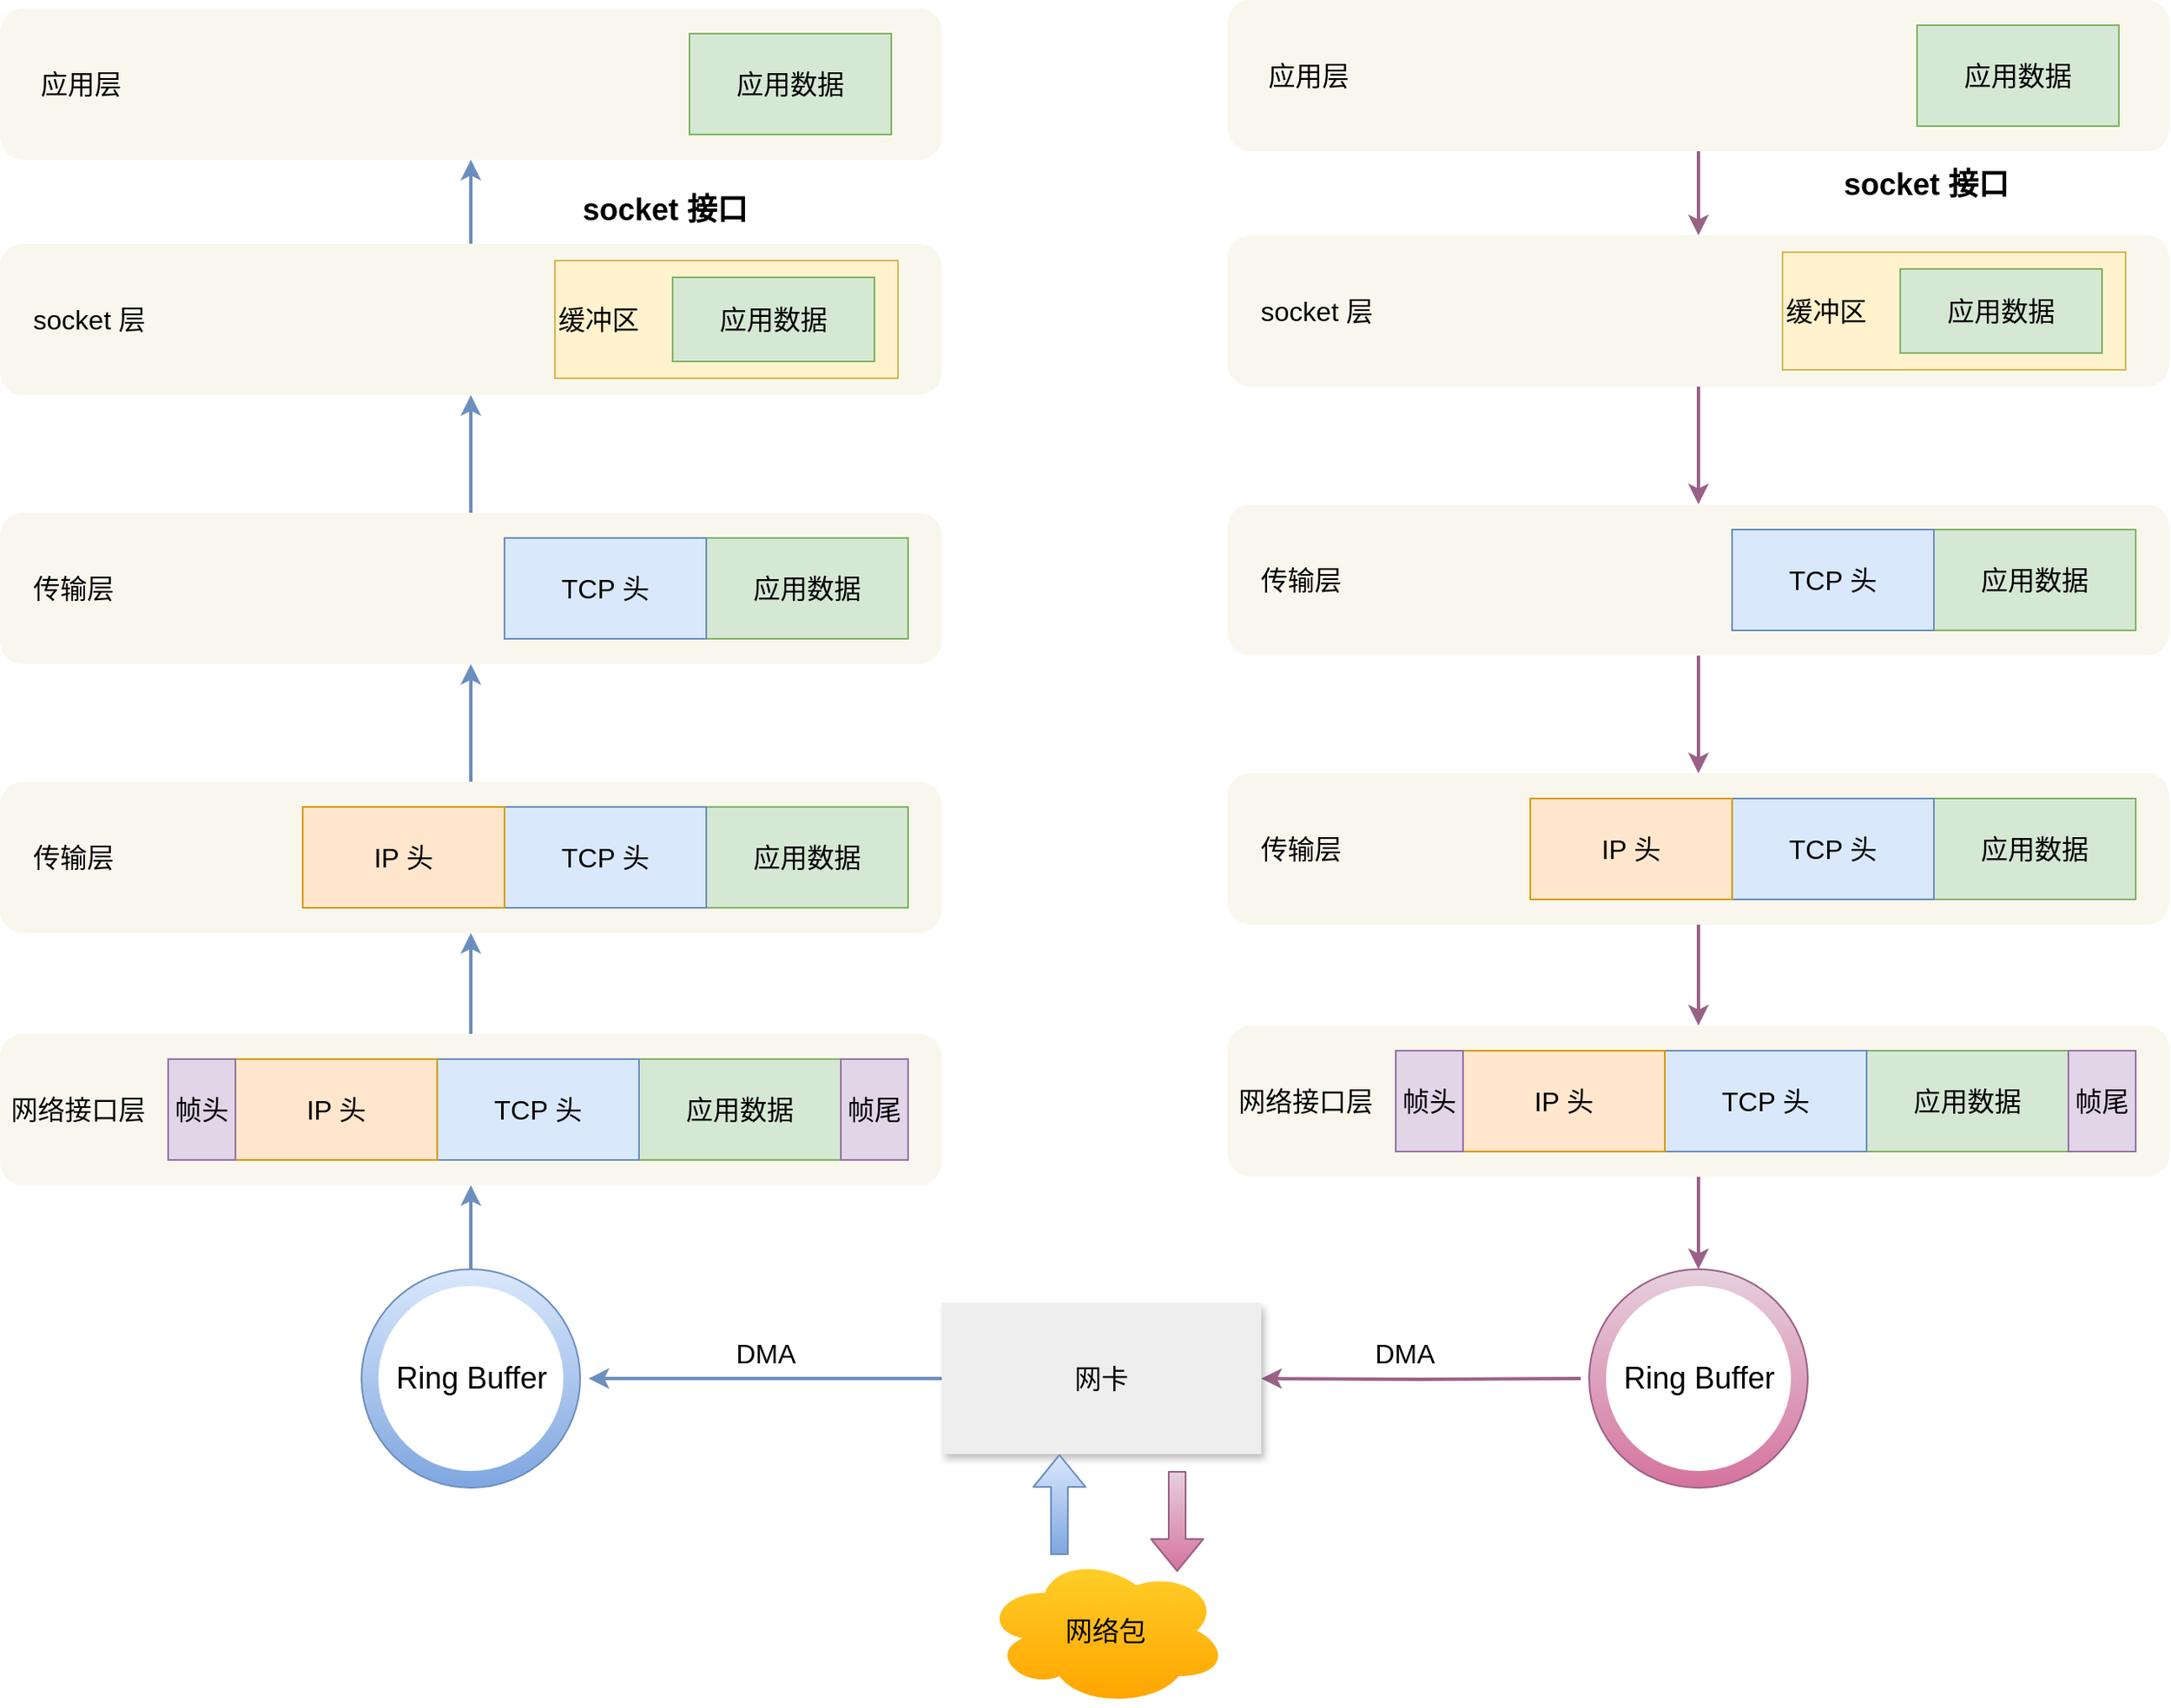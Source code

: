 <mxfile version="13.10.9" type="github">
  <diagram id="-TsFaH89Y6JF8rdivMGv" name="第 1 页">
    <mxGraphModel dx="2664" dy="970" grid="1" gridSize="10" guides="1" tooltips="1" connect="1" arrows="1" fold="1" page="1" pageScale="1" pageWidth="827" pageHeight="1169" math="0" shadow="0">
      <root>
        <mxCell id="0" />
        <mxCell id="1" parent="0" />
        <mxCell id="-ILTjVAUCFsbDCht_4rs-28" style="edgeStyle=orthogonalEdgeStyle;rounded=0;orthogonalLoop=1;jettySize=auto;html=1;entryX=0.5;entryY=1;entryDx=0;entryDy=0;strokeWidth=2;gradientColor=#7ea6e0;fillColor=#dae8fc;strokeColor=#6c8ebf;" edge="1" parent="1" source="-ILTjVAUCFsbDCht_4rs-26" target="-ILTjVAUCFsbDCht_4rs-25">
          <mxGeometry relative="1" as="geometry" />
        </mxCell>
        <mxCell id="-ILTjVAUCFsbDCht_4rs-26" value="&amp;nbsp;网络接口层" style="rounded=1;whiteSpace=wrap;html=1;shadow=0;fontSize=16;fillColor=#f9f7ed;align=left;strokeColor=none;" vertex="1" parent="1">
          <mxGeometry x="-120" y="750" width="560" height="90" as="geometry" />
        </mxCell>
        <mxCell id="-ILTjVAUCFsbDCht_4rs-29" style="edgeStyle=orthogonalEdgeStyle;rounded=0;orthogonalLoop=1;jettySize=auto;html=1;entryX=0.5;entryY=1;entryDx=0;entryDy=0;strokeWidth=2;gradientColor=#7ea6e0;fillColor=#dae8fc;strokeColor=#6c8ebf;" edge="1" parent="1" source="-ILTjVAUCFsbDCht_4rs-25" target="-ILTjVAUCFsbDCht_4rs-21">
          <mxGeometry relative="1" as="geometry" />
        </mxCell>
        <mxCell id="-ILTjVAUCFsbDCht_4rs-25" value="&amp;nbsp; &amp;nbsp; 传输层" style="rounded=1;whiteSpace=wrap;html=1;shadow=0;fontSize=16;fillColor=#f9f7ed;align=left;strokeColor=none;" vertex="1" parent="1">
          <mxGeometry x="-120" y="600" width="560" height="90" as="geometry" />
        </mxCell>
        <mxCell id="-ILTjVAUCFsbDCht_4rs-30" style="edgeStyle=orthogonalEdgeStyle;rounded=0;orthogonalLoop=1;jettySize=auto;html=1;entryX=0.5;entryY=1;entryDx=0;entryDy=0;strokeWidth=2;gradientColor=#7ea6e0;fillColor=#dae8fc;strokeColor=#6c8ebf;" edge="1" parent="1" source="-ILTjVAUCFsbDCht_4rs-21" target="-ILTjVAUCFsbDCht_4rs-18">
          <mxGeometry relative="1" as="geometry" />
        </mxCell>
        <mxCell id="-ILTjVAUCFsbDCht_4rs-21" value="&amp;nbsp; &amp;nbsp; 传输层" style="rounded=1;whiteSpace=wrap;html=1;shadow=0;fontSize=16;fillColor=#f9f7ed;align=left;strokeColor=none;" vertex="1" parent="1">
          <mxGeometry x="-120" y="440" width="560" height="90" as="geometry" />
        </mxCell>
        <mxCell id="-ILTjVAUCFsbDCht_4rs-31" style="edgeStyle=orthogonalEdgeStyle;rounded=0;orthogonalLoop=1;jettySize=auto;html=1;entryX=0.5;entryY=1;entryDx=0;entryDy=0;strokeWidth=2;gradientColor=#7ea6e0;fillColor=#dae8fc;strokeColor=#6c8ebf;" edge="1" parent="1" source="-ILTjVAUCFsbDCht_4rs-18" target="-ILTjVAUCFsbDCht_4rs-13">
          <mxGeometry relative="1" as="geometry" />
        </mxCell>
        <mxCell id="-ILTjVAUCFsbDCht_4rs-18" value="&amp;nbsp; &amp;nbsp; socket 层" style="rounded=1;whiteSpace=wrap;html=1;shadow=0;fontSize=16;fillColor=#f9f7ed;align=left;strokeColor=none;" vertex="1" parent="1">
          <mxGeometry x="-120" y="280" width="560" height="90" as="geometry" />
        </mxCell>
        <mxCell id="-ILTjVAUCFsbDCht_4rs-20" value="缓冲区" style="rounded=0;whiteSpace=wrap;html=1;fontSize=16;shadow=0;fillColor=#fff2cc;strokeColor=#d6b656;align=left;" vertex="1" parent="1">
          <mxGeometry x="210" y="290" width="204" height="70" as="geometry" />
        </mxCell>
        <mxCell id="-ILTjVAUCFsbDCht_4rs-13" value="&amp;nbsp; &amp;nbsp; &amp;nbsp;应用层" style="rounded=1;whiteSpace=wrap;html=1;shadow=0;fontSize=16;fillColor=#f9f7ed;align=left;strokeColor=none;" vertex="1" parent="1">
          <mxGeometry x="-120" y="140" width="560" height="90" as="geometry" />
        </mxCell>
        <mxCell id="-ILTjVAUCFsbDCht_4rs-2" value="应用数据" style="rounded=0;whiteSpace=wrap;html=1;fontSize=16;shadow=0;fillColor=#d5e8d4;strokeColor=#82b366;" vertex="1" parent="1">
          <mxGeometry x="290" y="155" width="120" height="60" as="geometry" />
        </mxCell>
        <mxCell id="-ILTjVAUCFsbDCht_4rs-3" value="应用数据" style="rounded=0;whiteSpace=wrap;html=1;fontSize=16;shadow=0;fillColor=#d5e8d4;strokeColor=#82b366;" vertex="1" parent="1">
          <mxGeometry x="300" y="455" width="120" height="60" as="geometry" />
        </mxCell>
        <mxCell id="-ILTjVAUCFsbDCht_4rs-4" value="TCP 头" style="rounded=0;whiteSpace=wrap;html=1;fontSize=16;shadow=0;fillColor=#dae8fc;strokeColor=#6c8ebf;" vertex="1" parent="1">
          <mxGeometry x="180" y="455" width="120" height="60" as="geometry" />
        </mxCell>
        <mxCell id="-ILTjVAUCFsbDCht_4rs-5" value="应用数据" style="rounded=0;whiteSpace=wrap;html=1;fontSize=16;shadow=0;fillColor=#d5e8d4;strokeColor=#82b366;" vertex="1" parent="1">
          <mxGeometry x="300" y="615" width="120" height="60" as="geometry" />
        </mxCell>
        <mxCell id="-ILTjVAUCFsbDCht_4rs-6" value="TCP 头" style="rounded=0;whiteSpace=wrap;html=1;fontSize=16;shadow=0;fillColor=#dae8fc;strokeColor=#6c8ebf;" vertex="1" parent="1">
          <mxGeometry x="180" y="615" width="120" height="60" as="geometry" />
        </mxCell>
        <mxCell id="-ILTjVAUCFsbDCht_4rs-7" value="IP 头" style="rounded=0;whiteSpace=wrap;html=1;fontSize=16;shadow=0;fillColor=#ffe6cc;strokeColor=#d79b00;" vertex="1" parent="1">
          <mxGeometry x="60" y="615" width="120" height="60" as="geometry" />
        </mxCell>
        <mxCell id="-ILTjVAUCFsbDCht_4rs-8" value="应用数据" style="rounded=0;whiteSpace=wrap;html=1;fontSize=16;shadow=0;fillColor=#d5e8d4;strokeColor=#82b366;" vertex="1" parent="1">
          <mxGeometry x="260" y="765" width="120" height="60" as="geometry" />
        </mxCell>
        <mxCell id="-ILTjVAUCFsbDCht_4rs-9" value="TCP 头" style="rounded=0;whiteSpace=wrap;html=1;fontSize=16;shadow=0;fillColor=#dae8fc;strokeColor=#6c8ebf;" vertex="1" parent="1">
          <mxGeometry x="140" y="765" width="120" height="60" as="geometry" />
        </mxCell>
        <mxCell id="-ILTjVAUCFsbDCht_4rs-10" value="IP 头" style="rounded=0;whiteSpace=wrap;html=1;fontSize=16;shadow=0;fillColor=#ffe6cc;strokeColor=#d79b00;" vertex="1" parent="1">
          <mxGeometry x="20" y="765" width="120" height="60" as="geometry" />
        </mxCell>
        <mxCell id="-ILTjVAUCFsbDCht_4rs-11" value="帧头" style="rounded=0;whiteSpace=wrap;html=1;fontSize=16;shadow=0;fillColor=#e1d5e7;strokeColor=#9673a6;" vertex="1" parent="1">
          <mxGeometry x="-20" y="765" width="40" height="60" as="geometry" />
        </mxCell>
        <mxCell id="-ILTjVAUCFsbDCht_4rs-12" value="帧尾" style="rounded=0;whiteSpace=wrap;html=1;fontSize=16;shadow=0;fillColor=#e1d5e7;strokeColor=#9673a6;" vertex="1" parent="1">
          <mxGeometry x="380" y="765" width="40" height="60" as="geometry" />
        </mxCell>
        <mxCell id="-ILTjVAUCFsbDCht_4rs-19" value="应用数据" style="rounded=0;whiteSpace=wrap;html=1;fontSize=16;shadow=0;fillColor=#d5e8d4;strokeColor=#82b366;" vertex="1" parent="1">
          <mxGeometry x="280" y="300" width="120" height="50" as="geometry" />
        </mxCell>
        <mxCell id="-ILTjVAUCFsbDCht_4rs-67" style="edgeStyle=orthogonalEdgeStyle;rounded=0;orthogonalLoop=1;jettySize=auto;html=1;entryX=0.5;entryY=0;entryDx=0;entryDy=0;fontSize=18;strokeWidth=2;gradientColor=#d5739d;fillColor=#e6d0de;strokeColor=#996185;" edge="1" parent="1" source="-ILTjVAUCFsbDCht_4rs-34" target="-ILTjVAUCFsbDCht_4rs-64">
          <mxGeometry relative="1" as="geometry" />
        </mxCell>
        <mxCell id="-ILTjVAUCFsbDCht_4rs-34" value="&amp;nbsp;网络接口层" style="rounded=1;whiteSpace=wrap;html=1;shadow=0;fontSize=16;fillColor=#f9f7ed;align=left;strokeColor=none;" vertex="1" parent="1">
          <mxGeometry x="610" y="745" width="560" height="90" as="geometry" />
        </mxCell>
        <mxCell id="-ILTjVAUCFsbDCht_4rs-82" style="edgeStyle=orthogonalEdgeStyle;rounded=0;orthogonalLoop=1;jettySize=auto;html=1;strokeWidth=2;fillColor=#e6d0de;fontSize=16;gradientColor=#d5739d;strokeColor=#996185;" edge="1" parent="1" source="-ILTjVAUCFsbDCht_4rs-36" target="-ILTjVAUCFsbDCht_4rs-34">
          <mxGeometry relative="1" as="geometry" />
        </mxCell>
        <mxCell id="-ILTjVAUCFsbDCht_4rs-36" value="&amp;nbsp; &amp;nbsp; 传输层" style="rounded=1;whiteSpace=wrap;html=1;shadow=0;fontSize=16;fillColor=#f9f7ed;align=left;strokeColor=none;" vertex="1" parent="1">
          <mxGeometry x="610" y="595" width="560" height="90" as="geometry" />
        </mxCell>
        <mxCell id="-ILTjVAUCFsbDCht_4rs-58" style="edgeStyle=orthogonalEdgeStyle;rounded=0;orthogonalLoop=1;jettySize=auto;html=1;entryX=0.5;entryY=0;entryDx=0;entryDy=0;gradientColor=#d5739d;fillColor=#e6d0de;strokeColor=#996185;strokeWidth=2;" edge="1" parent="1" source="-ILTjVAUCFsbDCht_4rs-38" target="-ILTjVAUCFsbDCht_4rs-36">
          <mxGeometry relative="1" as="geometry" />
        </mxCell>
        <mxCell id="-ILTjVAUCFsbDCht_4rs-38" value="&amp;nbsp; &amp;nbsp; 传输层" style="rounded=1;whiteSpace=wrap;html=1;shadow=0;fontSize=16;fillColor=#f9f7ed;align=left;strokeColor=none;" vertex="1" parent="1">
          <mxGeometry x="610" y="435" width="560" height="90" as="geometry" />
        </mxCell>
        <mxCell id="-ILTjVAUCFsbDCht_4rs-56" style="edgeStyle=orthogonalEdgeStyle;rounded=0;orthogonalLoop=1;jettySize=auto;html=1;entryX=0.5;entryY=0;entryDx=0;entryDy=0;gradientColor=#d5739d;fillColor=#e6d0de;strokeColor=#996185;strokeWidth=2;" edge="1" parent="1" source="-ILTjVAUCFsbDCht_4rs-40" target="-ILTjVAUCFsbDCht_4rs-38">
          <mxGeometry relative="1" as="geometry" />
        </mxCell>
        <mxCell id="-ILTjVAUCFsbDCht_4rs-40" value="&amp;nbsp; &amp;nbsp; socket 层" style="rounded=1;whiteSpace=wrap;html=1;shadow=0;fontSize=16;fillColor=#f9f7ed;align=left;strokeColor=none;" vertex="1" parent="1">
          <mxGeometry x="610" y="275" width="560" height="90" as="geometry" />
        </mxCell>
        <mxCell id="-ILTjVAUCFsbDCht_4rs-41" value="缓冲区" style="rounded=0;whiteSpace=wrap;html=1;fontSize=16;shadow=0;fillColor=#fff2cc;strokeColor=#d6b656;align=left;" vertex="1" parent="1">
          <mxGeometry x="940" y="285" width="204" height="70" as="geometry" />
        </mxCell>
        <mxCell id="-ILTjVAUCFsbDCht_4rs-55" style="edgeStyle=orthogonalEdgeStyle;rounded=0;orthogonalLoop=1;jettySize=auto;html=1;gradientColor=#d5739d;fillColor=#e6d0de;strokeColor=#996185;strokeWidth=2;" edge="1" parent="1" source="-ILTjVAUCFsbDCht_4rs-42" target="-ILTjVAUCFsbDCht_4rs-40">
          <mxGeometry relative="1" as="geometry" />
        </mxCell>
        <mxCell id="-ILTjVAUCFsbDCht_4rs-42" value="&amp;nbsp; &amp;nbsp; &amp;nbsp;应用层" style="rounded=1;whiteSpace=wrap;html=1;shadow=0;fontSize=16;fillColor=#f9f7ed;align=left;strokeColor=none;" vertex="1" parent="1">
          <mxGeometry x="610" y="135" width="560" height="90" as="geometry" />
        </mxCell>
        <mxCell id="-ILTjVAUCFsbDCht_4rs-43" value="应用数据" style="rounded=0;whiteSpace=wrap;html=1;fontSize=16;shadow=0;fillColor=#d5e8d4;strokeColor=#82b366;" vertex="1" parent="1">
          <mxGeometry x="1020" y="150" width="120" height="60" as="geometry" />
        </mxCell>
        <mxCell id="-ILTjVAUCFsbDCht_4rs-44" value="应用数据" style="rounded=0;whiteSpace=wrap;html=1;fontSize=16;shadow=0;fillColor=#d5e8d4;strokeColor=#82b366;" vertex="1" parent="1">
          <mxGeometry x="1030" y="450" width="120" height="60" as="geometry" />
        </mxCell>
        <mxCell id="-ILTjVAUCFsbDCht_4rs-45" value="TCP 头" style="rounded=0;whiteSpace=wrap;html=1;fontSize=16;shadow=0;fillColor=#dae8fc;strokeColor=#6c8ebf;" vertex="1" parent="1">
          <mxGeometry x="910" y="450" width="120" height="60" as="geometry" />
        </mxCell>
        <mxCell id="-ILTjVAUCFsbDCht_4rs-46" value="应用数据" style="rounded=0;whiteSpace=wrap;html=1;fontSize=16;shadow=0;fillColor=#d5e8d4;strokeColor=#82b366;" vertex="1" parent="1">
          <mxGeometry x="1030" y="610" width="120" height="60" as="geometry" />
        </mxCell>
        <mxCell id="-ILTjVAUCFsbDCht_4rs-47" value="TCP 头" style="rounded=0;whiteSpace=wrap;html=1;fontSize=16;shadow=0;fillColor=#dae8fc;strokeColor=#6c8ebf;" vertex="1" parent="1">
          <mxGeometry x="910" y="610" width="120" height="60" as="geometry" />
        </mxCell>
        <mxCell id="-ILTjVAUCFsbDCht_4rs-48" value="IP 头" style="rounded=0;whiteSpace=wrap;html=1;fontSize=16;shadow=0;fillColor=#ffe6cc;strokeColor=#d79b00;" vertex="1" parent="1">
          <mxGeometry x="790" y="610" width="120" height="60" as="geometry" />
        </mxCell>
        <mxCell id="-ILTjVAUCFsbDCht_4rs-49" value="应用数据" style="rounded=0;whiteSpace=wrap;html=1;fontSize=16;shadow=0;fillColor=#d5e8d4;strokeColor=#82b366;" vertex="1" parent="1">
          <mxGeometry x="990" y="760" width="120" height="60" as="geometry" />
        </mxCell>
        <mxCell id="-ILTjVAUCFsbDCht_4rs-50" value="TCP 头" style="rounded=0;whiteSpace=wrap;html=1;fontSize=16;shadow=0;fillColor=#dae8fc;strokeColor=#6c8ebf;" vertex="1" parent="1">
          <mxGeometry x="870" y="760" width="120" height="60" as="geometry" />
        </mxCell>
        <mxCell id="-ILTjVAUCFsbDCht_4rs-51" value="IP 头" style="rounded=0;whiteSpace=wrap;html=1;fontSize=16;shadow=0;fillColor=#ffe6cc;strokeColor=#d79b00;" vertex="1" parent="1">
          <mxGeometry x="750" y="760" width="120" height="60" as="geometry" />
        </mxCell>
        <mxCell id="-ILTjVAUCFsbDCht_4rs-52" value="帧头" style="rounded=0;whiteSpace=wrap;html=1;fontSize=16;shadow=0;fillColor=#e1d5e7;strokeColor=#9673a6;" vertex="1" parent="1">
          <mxGeometry x="710" y="760" width="40" height="60" as="geometry" />
        </mxCell>
        <mxCell id="-ILTjVAUCFsbDCht_4rs-53" value="帧尾" style="rounded=0;whiteSpace=wrap;html=1;fontSize=16;shadow=0;fillColor=#e1d5e7;strokeColor=#9673a6;" vertex="1" parent="1">
          <mxGeometry x="1110" y="760" width="40" height="60" as="geometry" />
        </mxCell>
        <mxCell id="-ILTjVAUCFsbDCht_4rs-54" value="应用数据" style="rounded=0;whiteSpace=wrap;html=1;fontSize=16;shadow=0;fillColor=#d5e8d4;strokeColor=#82b366;" vertex="1" parent="1">
          <mxGeometry x="1010" y="295" width="120" height="50" as="geometry" />
        </mxCell>
        <mxCell id="-ILTjVAUCFsbDCht_4rs-59" value="socket 接口" style="text;html=1;align=center;verticalAlign=middle;resizable=0;points=[];autosize=1;fontSize=18;fontStyle=1" vertex="1" parent="1">
          <mxGeometry x="220" y="245" width="110" height="30" as="geometry" />
        </mxCell>
        <mxCell id="-ILTjVAUCFsbDCht_4rs-60" value="socket 接口" style="text;html=1;align=center;verticalAlign=middle;resizable=0;points=[];autosize=1;fontSize=18;fontStyle=1" vertex="1" parent="1">
          <mxGeometry x="970" y="230" width="110" height="30" as="geometry" />
        </mxCell>
        <mxCell id="-ILTjVAUCFsbDCht_4rs-63" style="edgeStyle=orthogonalEdgeStyle;rounded=0;orthogonalLoop=1;jettySize=auto;html=1;entryX=0.5;entryY=1;entryDx=0;entryDy=0;fontSize=18;strokeWidth=2;gradientColor=#7ea6e0;fillColor=#dae8fc;strokeColor=#6c8ebf;" edge="1" parent="1" source="-ILTjVAUCFsbDCht_4rs-61" target="-ILTjVAUCFsbDCht_4rs-26">
          <mxGeometry relative="1" as="geometry" />
        </mxCell>
        <mxCell id="-ILTjVAUCFsbDCht_4rs-61" value="" style="ellipse;whiteSpace=wrap;html=1;aspect=fixed;shadow=0;fontSize=18;align=left;gradientColor=#7ea6e0;fillColor=#dae8fc;strokeColor=#6c8ebf;" vertex="1" parent="1">
          <mxGeometry x="95" y="890" width="130" height="130" as="geometry" />
        </mxCell>
        <mxCell id="-ILTjVAUCFsbDCht_4rs-62" value="" style="ellipse;whiteSpace=wrap;html=1;aspect=fixed;shadow=0;fontSize=18;align=left;strokeColor=none;" vertex="1" parent="1">
          <mxGeometry x="105" y="900" width="110" height="110" as="geometry" />
        </mxCell>
        <mxCell id="-ILTjVAUCFsbDCht_4rs-64" value="" style="ellipse;whiteSpace=wrap;html=1;aspect=fixed;shadow=0;fontSize=18;align=left;gradientColor=#d5739d;fillColor=#e6d0de;strokeColor=#996185;" vertex="1" parent="1">
          <mxGeometry x="825" y="890" width="130" height="130" as="geometry" />
        </mxCell>
        <mxCell id="-ILTjVAUCFsbDCht_4rs-65" value="" style="ellipse;whiteSpace=wrap;html=1;aspect=fixed;shadow=0;fontSize=18;align=left;strokeColor=none;" vertex="1" parent="1">
          <mxGeometry x="835" y="900" width="110" height="110" as="geometry" />
        </mxCell>
        <mxCell id="-ILTjVAUCFsbDCht_4rs-68" value="Ring Buffer" style="text;html=1;align=center;verticalAlign=middle;resizable=0;points=[];autosize=1;fontSize=18;" vertex="1" parent="1">
          <mxGeometry x="105" y="940" width="110" height="30" as="geometry" />
        </mxCell>
        <mxCell id="-ILTjVAUCFsbDCht_4rs-77" style="edgeStyle=orthogonalEdgeStyle;rounded=0;orthogonalLoop=1;jettySize=auto;html=1;entryX=0.5;entryY=0;entryDx=0;entryDy=0;fontSize=16;strokeWidth=2;gradientColor=#d5739d;fillColor=#e6d0de;strokeColor=#996185;" edge="1" parent="1" target="-ILTjVAUCFsbDCht_4rs-71">
          <mxGeometry relative="1" as="geometry">
            <mxPoint x="820" y="955" as="sourcePoint" />
          </mxGeometry>
        </mxCell>
        <mxCell id="-ILTjVAUCFsbDCht_4rs-69" value="Ring Buffer" style="text;html=1;align=center;verticalAlign=middle;resizable=0;points=[];autosize=1;fontSize=18;" vertex="1" parent="1">
          <mxGeometry x="835" y="940" width="110" height="30" as="geometry" />
        </mxCell>
        <mxCell id="-ILTjVAUCFsbDCht_4rs-76" style="edgeStyle=orthogonalEdgeStyle;rounded=0;orthogonalLoop=1;jettySize=auto;html=1;fontSize=16;gradientColor=#7ea6e0;fillColor=#dae8fc;strokeColor=#6c8ebf;strokeWidth=2;" edge="1" parent="1" source="-ILTjVAUCFsbDCht_4rs-71">
          <mxGeometry relative="1" as="geometry">
            <mxPoint x="230.0" y="955" as="targetPoint" />
          </mxGeometry>
        </mxCell>
        <mxCell id="-ILTjVAUCFsbDCht_4rs-71" value="网卡" style="rounded=0;whiteSpace=wrap;html=1;shadow=1;fontSize=16;align=center;direction=south;fillColor=#eeeeee;strokeColor=none;" vertex="1" parent="1">
          <mxGeometry x="440" y="910" width="190" height="90" as="geometry" />
        </mxCell>
        <mxCell id="-ILTjVAUCFsbDCht_4rs-74" value="DMA" style="text;html=1;align=center;verticalAlign=middle;resizable=0;points=[];autosize=1;fontSize=16;" vertex="1" parent="1">
          <mxGeometry x="310" y="930" width="50" height="20" as="geometry" />
        </mxCell>
        <mxCell id="-ILTjVAUCFsbDCht_4rs-75" value="DMA" style="text;html=1;align=center;verticalAlign=middle;resizable=0;points=[];autosize=1;fontSize=16;" vertex="1" parent="1">
          <mxGeometry x="690" y="930" width="50" height="20" as="geometry" />
        </mxCell>
        <mxCell id="-ILTjVAUCFsbDCht_4rs-78" value="网络包" style="ellipse;shape=cloud;whiteSpace=wrap;html=1;shadow=0;fontSize=16;align=center;fillColor=#ffcd28;gradientColor=#ffa500;strokeColor=none;" vertex="1" parent="1">
          <mxGeometry x="465" y="1060" width="145" height="90" as="geometry" />
        </mxCell>
        <mxCell id="-ILTjVAUCFsbDCht_4rs-79" value="" style="shape=flexArrow;endArrow=classic;html=1;fontSize=16;gradientColor=#7ea6e0;fillColor=#dae8fc;strokeColor=#6c8ebf;" edge="1" parent="1">
          <mxGeometry width="50" height="50" relative="1" as="geometry">
            <mxPoint x="510" y="1060" as="sourcePoint" />
            <mxPoint x="510" y="1000" as="targetPoint" />
          </mxGeometry>
        </mxCell>
        <mxCell id="-ILTjVAUCFsbDCht_4rs-80" value="" style="shape=flexArrow;endArrow=classic;html=1;fontSize=16;gradientColor=#d5739d;fillColor=#e6d0de;strokeColor=#996185;" edge="1" parent="1">
          <mxGeometry width="50" height="50" relative="1" as="geometry">
            <mxPoint x="580" y="1010" as="sourcePoint" />
            <mxPoint x="580" y="1070" as="targetPoint" />
          </mxGeometry>
        </mxCell>
      </root>
    </mxGraphModel>
  </diagram>
</mxfile>
